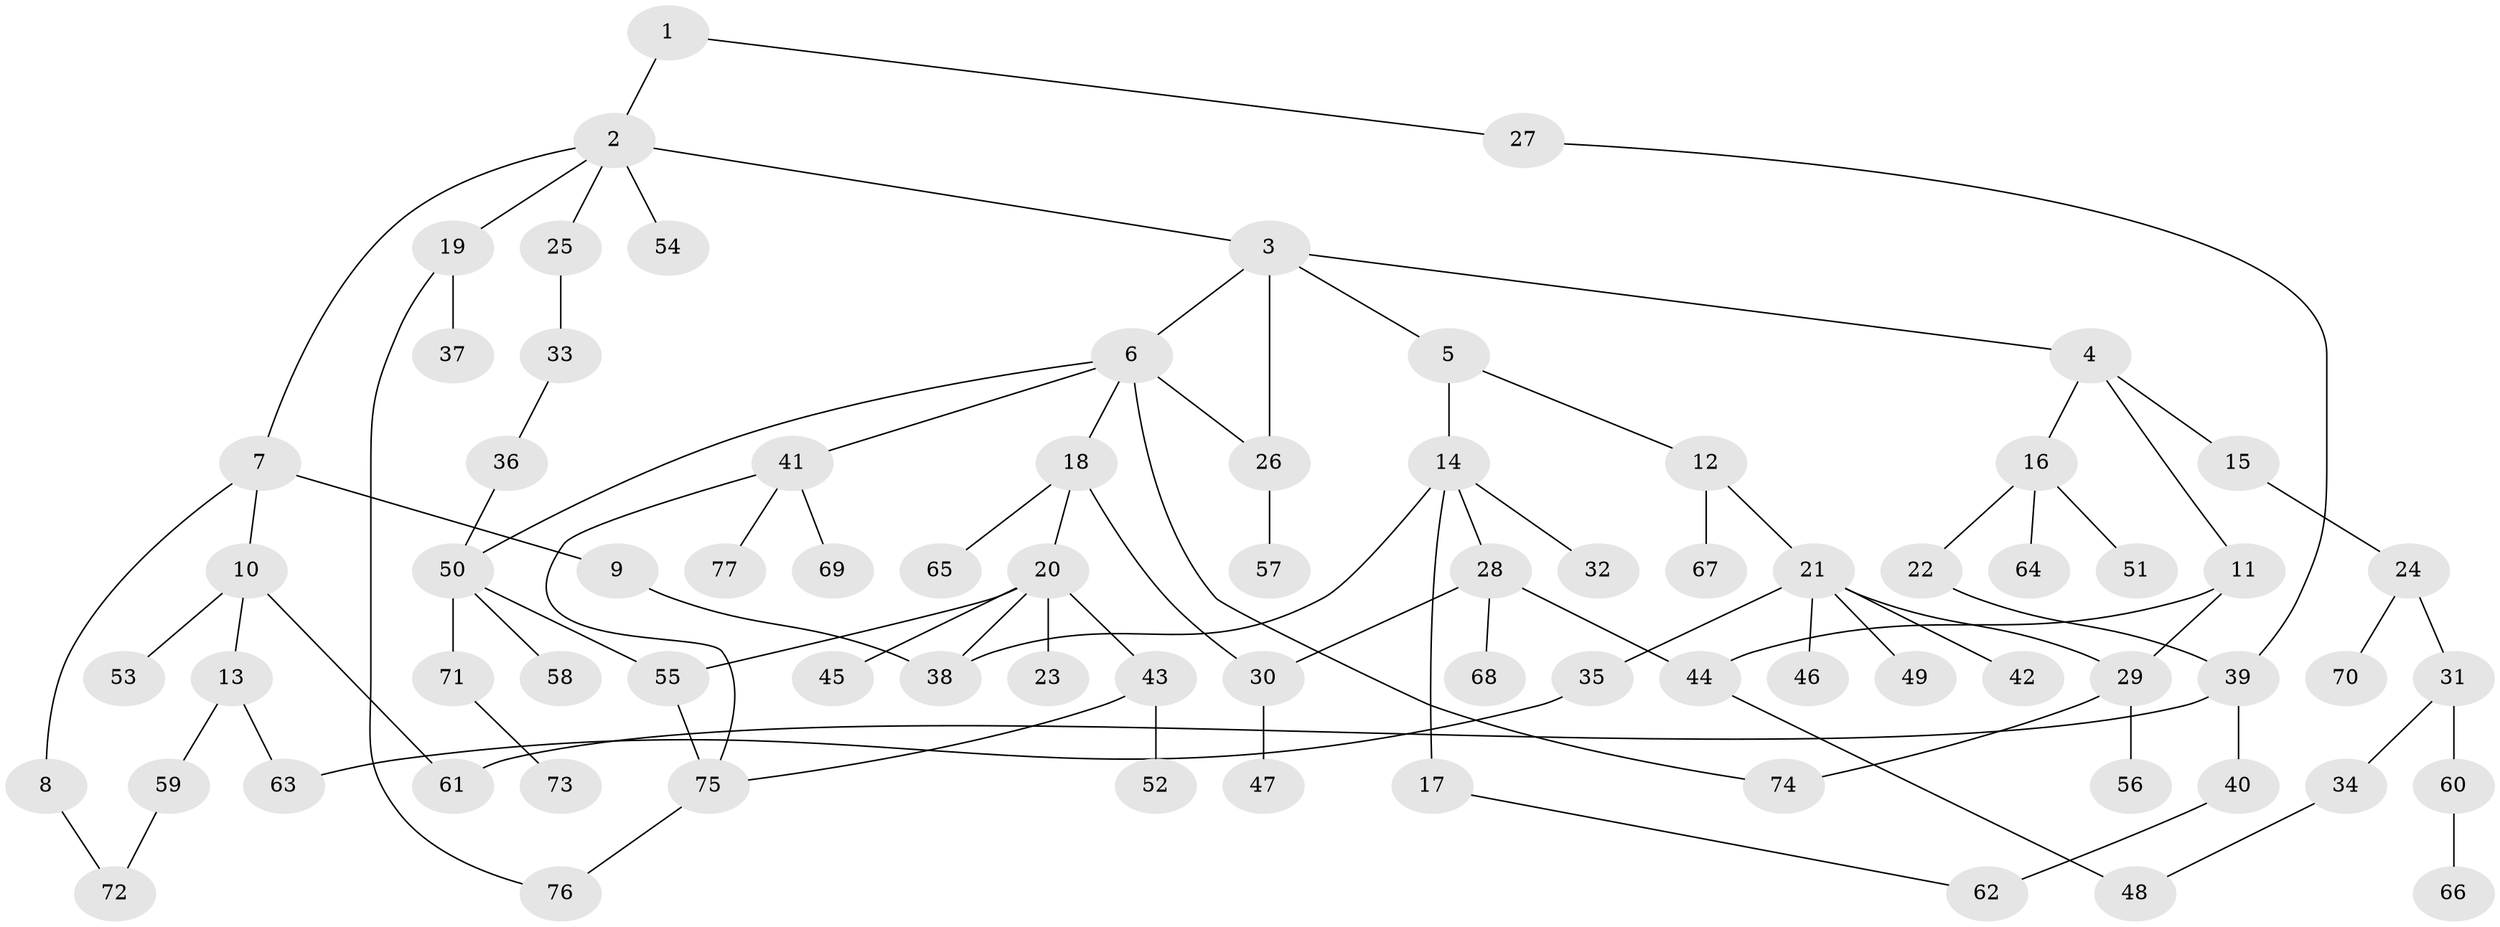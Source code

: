 // coarse degree distribution, {2: 0.3870967741935484, 5: 0.03225806451612903, 7: 0.03225806451612903, 4: 0.1935483870967742, 3: 0.25806451612903225, 6: 0.03225806451612903, 1: 0.06451612903225806}
// Generated by graph-tools (version 1.1) at 2025/49/03/04/25 22:49:09]
// undirected, 77 vertices, 94 edges
graph export_dot {
  node [color=gray90,style=filled];
  1;
  2;
  3;
  4;
  5;
  6;
  7;
  8;
  9;
  10;
  11;
  12;
  13;
  14;
  15;
  16;
  17;
  18;
  19;
  20;
  21;
  22;
  23;
  24;
  25;
  26;
  27;
  28;
  29;
  30;
  31;
  32;
  33;
  34;
  35;
  36;
  37;
  38;
  39;
  40;
  41;
  42;
  43;
  44;
  45;
  46;
  47;
  48;
  49;
  50;
  51;
  52;
  53;
  54;
  55;
  56;
  57;
  58;
  59;
  60;
  61;
  62;
  63;
  64;
  65;
  66;
  67;
  68;
  69;
  70;
  71;
  72;
  73;
  74;
  75;
  76;
  77;
  1 -- 2;
  1 -- 27;
  2 -- 3;
  2 -- 7;
  2 -- 19;
  2 -- 25;
  2 -- 54;
  3 -- 4;
  3 -- 5;
  3 -- 6;
  3 -- 26;
  4 -- 11;
  4 -- 15;
  4 -- 16;
  5 -- 12;
  5 -- 14;
  6 -- 18;
  6 -- 26;
  6 -- 41;
  6 -- 50;
  6 -- 74;
  7 -- 8;
  7 -- 9;
  7 -- 10;
  8 -- 72;
  9 -- 38;
  10 -- 13;
  10 -- 53;
  10 -- 61;
  11 -- 29;
  11 -- 44;
  12 -- 21;
  12 -- 67;
  13 -- 59;
  13 -- 63;
  14 -- 17;
  14 -- 28;
  14 -- 32;
  14 -- 38;
  15 -- 24;
  16 -- 22;
  16 -- 51;
  16 -- 64;
  17 -- 62;
  18 -- 20;
  18 -- 30;
  18 -- 65;
  19 -- 37;
  19 -- 76;
  20 -- 23;
  20 -- 43;
  20 -- 45;
  20 -- 55;
  20 -- 38;
  21 -- 35;
  21 -- 42;
  21 -- 46;
  21 -- 49;
  21 -- 29;
  22 -- 39;
  24 -- 31;
  24 -- 70;
  25 -- 33;
  26 -- 57;
  27 -- 39;
  28 -- 68;
  28 -- 44;
  28 -- 30;
  29 -- 56;
  29 -- 74;
  30 -- 47;
  31 -- 34;
  31 -- 60;
  33 -- 36;
  34 -- 48;
  35 -- 63;
  36 -- 50;
  39 -- 40;
  39 -- 61;
  40 -- 62;
  41 -- 69;
  41 -- 77;
  41 -- 75;
  43 -- 52;
  43 -- 75;
  44 -- 48;
  50 -- 55;
  50 -- 58;
  50 -- 71;
  55 -- 75;
  59 -- 72;
  60 -- 66;
  71 -- 73;
  75 -- 76;
}
